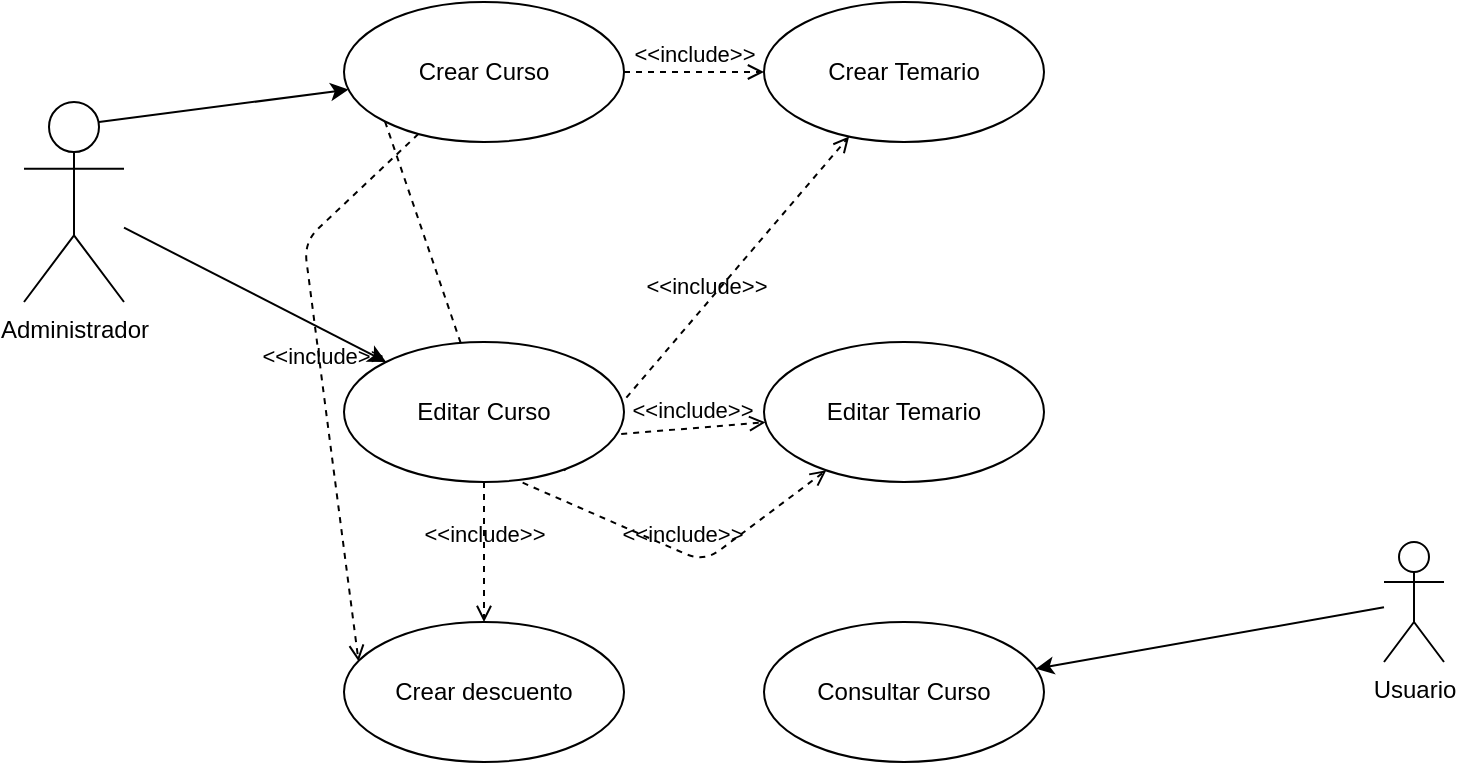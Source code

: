 <mxfile version="15.0.2" type="github" pages="5">
  <diagram id="3-jc2KOT96rvmajafxHe" name="Casos de Uso">
    <mxGraphModel dx="728" dy="468" grid="1" gridSize="10" guides="1" tooltips="1" connect="1" arrows="1" fold="1" page="1" pageScale="1" pageWidth="827" pageHeight="1169" math="0" shadow="0">
      <root>
        <mxCell id="0" />
        <mxCell id="1" parent="0" />
        <mxCell id="Dc3FUhngtaHyiwa6JVs5-4" style="rounded=0;orthogonalLoop=1;jettySize=auto;html=1;exitX=0.75;exitY=0.1;exitDx=0;exitDy=0;exitPerimeter=0;" parent="1" source="Dc3FUhngtaHyiwa6JVs5-1" target="Dc3FUhngtaHyiwa6JVs5-2" edge="1">
          <mxGeometry relative="1" as="geometry">
            <mxPoint x="110" y="140" as="sourcePoint" />
          </mxGeometry>
        </mxCell>
        <mxCell id="Dc3FUhngtaHyiwa6JVs5-9" style="rounded=0;orthogonalLoop=1;jettySize=auto;html=1;" parent="1" source="Dc3FUhngtaHyiwa6JVs5-1" target="Dc3FUhngtaHyiwa6JVs5-6" edge="1">
          <mxGeometry relative="1" as="geometry" />
        </mxCell>
        <mxCell id="Dc3FUhngtaHyiwa6JVs5-1" value="Administrador" style="shape=umlActor;verticalLabelPosition=bottom;verticalAlign=top;html=1;outlineConnect=0;" parent="1" vertex="1">
          <mxGeometry x="70" y="140" width="50" height="100" as="geometry" />
        </mxCell>
        <mxCell id="Dc3FUhngtaHyiwa6JVs5-2" value="Crear Curso" style="ellipse;whiteSpace=wrap;html=1;" parent="1" vertex="1">
          <mxGeometry x="230" y="90" width="140" height="70" as="geometry" />
        </mxCell>
        <mxCell id="Dc3FUhngtaHyiwa6JVs5-3" value="Crear Temario" style="ellipse;whiteSpace=wrap;html=1;" parent="1" vertex="1">
          <mxGeometry x="440" y="90" width="140" height="70" as="geometry" />
        </mxCell>
        <mxCell id="Dc3FUhngtaHyiwa6JVs5-7" value="Editar Temario" style="ellipse;whiteSpace=wrap;html=1;" parent="1" vertex="1">
          <mxGeometry x="440" y="260" width="140" height="70" as="geometry" />
        </mxCell>
        <mxCell id="Dc3FUhngtaHyiwa6JVs5-12" style="rounded=0;orthogonalLoop=1;jettySize=auto;html=1;" parent="1" source="Dc3FUhngtaHyiwa6JVs5-10" target="Dc3FUhngtaHyiwa6JVs5-11" edge="1">
          <mxGeometry relative="1" as="geometry" />
        </mxCell>
        <mxCell id="Dc3FUhngtaHyiwa6JVs5-10" value="Usuario" style="shape=umlActor;html=1;verticalLabelPosition=bottom;verticalAlign=top;align=center;" parent="1" vertex="1">
          <mxGeometry x="750" y="360" width="30" height="60" as="geometry" />
        </mxCell>
        <mxCell id="Dc3FUhngtaHyiwa6JVs5-11" value="Consultar Curso" style="ellipse;whiteSpace=wrap;html=1;" parent="1" vertex="1">
          <mxGeometry x="440" y="400" width="140" height="70" as="geometry" />
        </mxCell>
        <mxCell id="Dc3FUhngtaHyiwa6JVs5-13" value="Crear descuento" style="ellipse;whiteSpace=wrap;html=1;" parent="1" vertex="1">
          <mxGeometry x="230" y="400" width="140" height="70" as="geometry" />
        </mxCell>
        <mxCell id="Dc3FUhngtaHyiwa6JVs5-15" value="&amp;lt;&amp;lt;include&amp;gt;&amp;gt;" style="edgeStyle=none;html=1;endArrow=open;verticalAlign=bottom;dashed=1;labelBackgroundColor=none;entryX=0.052;entryY=0.281;entryDx=0;entryDy=0;entryPerimeter=0;" parent="1" source="Dc3FUhngtaHyiwa6JVs5-2" target="Dc3FUhngtaHyiwa6JVs5-13" edge="1">
          <mxGeometry width="160" relative="1" as="geometry">
            <mxPoint x="400" y="104.5" as="sourcePoint" />
            <mxPoint x="470" y="120" as="targetPoint" />
            <Array as="points">
              <mxPoint x="210" y="210" />
            </Array>
          </mxGeometry>
        </mxCell>
        <mxCell id="Dc3FUhngtaHyiwa6JVs5-16" value="&amp;lt;&amp;lt;include&amp;gt;&amp;gt;" style="edgeStyle=none;html=1;endArrow=open;verticalAlign=bottom;dashed=1;labelBackgroundColor=none;" parent="1" source="Dc3FUhngtaHyiwa6JVs5-6" target="Dc3FUhngtaHyiwa6JVs5-13" edge="1">
          <mxGeometry width="160" relative="1" as="geometry">
            <mxPoint x="370" y="260" as="sourcePoint" />
            <mxPoint x="530" y="260" as="targetPoint" />
          </mxGeometry>
        </mxCell>
        <mxCell id="Dc3FUhngtaHyiwa6JVs5-18" value="&amp;lt;&amp;lt;include&amp;gt;&amp;gt;" style="edgeStyle=none;html=1;endArrow=open;verticalAlign=bottom;dashed=1;labelBackgroundColor=none;exitX=0.786;exitY=0.919;exitDx=0;exitDy=0;exitPerimeter=0;" parent="1" source="Dc3FUhngtaHyiwa6JVs5-6" target="Dc3FUhngtaHyiwa6JVs5-3" edge="1">
          <mxGeometry width="160" relative="1" as="geometry">
            <mxPoint x="370" y="260" as="sourcePoint" />
            <mxPoint x="530" y="260" as="targetPoint" />
          </mxGeometry>
        </mxCell>
        <mxCell id="Dc3FUhngtaHyiwa6JVs5-19" value="&amp;lt;&amp;lt;include&amp;gt;&amp;gt;" style="edgeStyle=none;html=1;endArrow=open;verticalAlign=bottom;dashed=1;labelBackgroundColor=none;" parent="1" source="Dc3FUhngtaHyiwa6JVs5-2" target="Dc3FUhngtaHyiwa6JVs5-3" edge="1">
          <mxGeometry width="160" relative="1" as="geometry">
            <mxPoint x="370" y="260" as="sourcePoint" />
            <mxPoint x="530" y="260" as="targetPoint" />
          </mxGeometry>
        </mxCell>
        <mxCell id="Dc3FUhngtaHyiwa6JVs5-20" value="&amp;lt;&amp;lt;include&amp;gt;&amp;gt;" style="edgeStyle=none;html=1;endArrow=open;verticalAlign=bottom;dashed=1;labelBackgroundColor=none;exitX=0.99;exitY=0.657;exitDx=0;exitDy=0;startArrow=none;exitPerimeter=0;" parent="1" source="Dc3FUhngtaHyiwa6JVs5-6" target="Dc3FUhngtaHyiwa6JVs5-7" edge="1">
          <mxGeometry width="160" relative="1" as="geometry">
            <mxPoint x="370" y="260" as="sourcePoint" />
            <mxPoint x="530" y="260" as="targetPoint" />
          </mxGeometry>
        </mxCell>
        <mxCell id="Dc3FUhngtaHyiwa6JVs5-21" value="&amp;lt;&amp;lt;include&amp;gt;&amp;gt;" style="edgeStyle=none;html=1;endArrow=open;verticalAlign=bottom;dashed=1;labelBackgroundColor=none;exitX=0.638;exitY=1.005;exitDx=0;exitDy=0;exitPerimeter=0;" parent="1" source="Dc3FUhngtaHyiwa6JVs5-6" target="Dc3FUhngtaHyiwa6JVs5-7" edge="1">
          <mxGeometry width="160" relative="1" as="geometry">
            <mxPoint x="370" y="260" as="sourcePoint" />
            <mxPoint x="530" y="260" as="targetPoint" />
            <Array as="points">
              <mxPoint x="410" y="370" />
            </Array>
          </mxGeometry>
        </mxCell>
        <mxCell id="Dc3FUhngtaHyiwa6JVs5-6" value="Editar Curso" style="ellipse;whiteSpace=wrap;html=1;" parent="1" vertex="1">
          <mxGeometry x="230" y="260" width="140" height="70" as="geometry" />
        </mxCell>
        <mxCell id="Dc3FUhngtaHyiwa6JVs5-22" value="" style="edgeStyle=none;html=1;endArrow=none;verticalAlign=bottom;dashed=1;labelBackgroundColor=none;exitX=0;exitY=1;exitDx=0;exitDy=0;" parent="1" source="Dc3FUhngtaHyiwa6JVs5-2" target="Dc3FUhngtaHyiwa6JVs5-6" edge="1">
          <mxGeometry width="160" relative="1" as="geometry">
            <mxPoint x="250.503" y="149.749" as="sourcePoint" />
            <mxPoint x="361.472" y="351.248" as="targetPoint" />
          </mxGeometry>
        </mxCell>
      </root>
    </mxGraphModel>
  </diagram>
  <diagram id="3jOHpTGLvnr4IspVN57_" name="Clases">
    <mxGraphModel dx="782" dy="468" grid="1" gridSize="10" guides="1" tooltips="1" connect="1" arrows="1" fold="1" page="1" pageScale="1" pageWidth="827" pageHeight="1169" math="0" shadow="0">
      <root>
        <mxCell id="h4LPeawRPh2lPYGtJkT0-0" />
        <mxCell id="h4LPeawRPh2lPYGtJkT0-1" parent="h4LPeawRPh2lPYGtJkT0-0" />
        <mxCell id="h4LPeawRPh2lPYGtJkT0-2" value="Curso" style="swimlane;fontStyle=1;align=center;verticalAlign=top;childLayout=stackLayout;horizontal=1;startSize=26;horizontalStack=0;resizeParent=1;resizeParentMax=0;resizeLast=0;collapsible=1;marginBottom=0;" vertex="1" parent="h4LPeawRPh2lPYGtJkT0-1">
          <mxGeometry x="130" y="30" width="160" height="168" as="geometry" />
        </mxCell>
        <mxCell id="h4LPeawRPh2lPYGtJkT0-3" value="- nombre: String&#xa;- costo: BigDecimal&#xa;- descripcion: String&#xa;- horas: Integer&#xa;- dirigidoA: String&#xa;- modalidad: Modalidad" style="text;strokeColor=none;fillColor=none;align=left;verticalAlign=top;spacingLeft=4;spacingRight=4;overflow=hidden;rotatable=0;points=[[0,0.5],[1,0.5]];portConstraint=eastwest;" vertex="1" parent="h4LPeawRPh2lPYGtJkT0-2">
          <mxGeometry y="26" width="160" height="134" as="geometry" />
        </mxCell>
        <mxCell id="h4LPeawRPh2lPYGtJkT0-4" value="" style="line;strokeWidth=1;fillColor=none;align=left;verticalAlign=middle;spacingTop=-1;spacingLeft=3;spacingRight=3;rotatable=0;labelPosition=right;points=[];portConstraint=eastwest;" vertex="1" parent="h4LPeawRPh2lPYGtJkT0-2">
          <mxGeometry y="160" width="160" height="8" as="geometry" />
        </mxCell>
        <mxCell id="h4LPeawRPh2lPYGtJkT0-11" value="Modalidad" style="swimlane;fontStyle=1;align=center;verticalAlign=top;childLayout=stackLayout;horizontal=1;startSize=26;horizontalStack=0;resizeParent=1;resizeParentMax=0;resizeLast=0;collapsible=1;marginBottom=0;" vertex="1" parent="h4LPeawRPh2lPYGtJkT0-1">
          <mxGeometry x="390" y="60" width="160" height="88" as="geometry" />
        </mxCell>
        <mxCell id="h4LPeawRPh2lPYGtJkT0-12" value="- nombre: String&#xa;- descripcion: String" style="text;strokeColor=none;fillColor=none;align=left;verticalAlign=top;spacingLeft=4;spacingRight=4;overflow=hidden;rotatable=0;points=[[0,0.5],[1,0.5]];portConstraint=eastwest;" vertex="1" parent="h4LPeawRPh2lPYGtJkT0-11">
          <mxGeometry y="26" width="160" height="54" as="geometry" />
        </mxCell>
        <mxCell id="h4LPeawRPh2lPYGtJkT0-13" value="" style="line;strokeWidth=1;fillColor=none;align=left;verticalAlign=middle;spacingTop=-1;spacingLeft=3;spacingRight=3;rotatable=0;labelPosition=right;points=[];portConstraint=eastwest;" vertex="1" parent="h4LPeawRPh2lPYGtJkT0-11">
          <mxGeometry y="80" width="160" height="8" as="geometry" />
        </mxCell>
        <mxCell id="h4LPeawRPh2lPYGtJkT0-15" style="edgeStyle=orthogonalEdgeStyle;rounded=0;orthogonalLoop=1;jettySize=auto;html=1;" edge="1" parent="h4LPeawRPh2lPYGtJkT0-1" source="h4LPeawRPh2lPYGtJkT0-3" target="h4LPeawRPh2lPYGtJkT0-12">
          <mxGeometry relative="1" as="geometry" />
        </mxCell>
        <mxCell id="h4LPeawRPh2lPYGtJkT0-20" style="edgeStyle=orthogonalEdgeStyle;rounded=0;orthogonalLoop=1;jettySize=auto;html=1;entryX=0.5;entryY=1;entryDx=0;entryDy=0;" edge="1" parent="h4LPeawRPh2lPYGtJkT0-1" source="h4LPeawRPh2lPYGtJkT0-16" target="h4LPeawRPh2lPYGtJkT0-2">
          <mxGeometry relative="1" as="geometry" />
        </mxCell>
        <mxCell id="h4LPeawRPh2lPYGtJkT0-21" style="edgeStyle=orthogonalEdgeStyle;rounded=0;orthogonalLoop=1;jettySize=auto;html=1;entryX=0.5;entryY=1;entryDx=0;entryDy=0;" edge="1" parent="h4LPeawRPh2lPYGtJkT0-1" source="h4LPeawRPh2lPYGtJkT0-16" target="h4LPeawRPh2lPYGtJkT0-11">
          <mxGeometry relative="1" as="geometry" />
        </mxCell>
        <mxCell id="h4LPeawRPh2lPYGtJkT0-16" value="Descuento" style="swimlane;fontStyle=1;align=center;verticalAlign=top;childLayout=stackLayout;horizontal=1;startSize=26;horizontalStack=0;resizeParent=1;resizeParentMax=0;resizeLast=0;collapsible=1;marginBottom=0;" vertex="1" parent="h4LPeawRPh2lPYGtJkT0-1">
          <mxGeometry x="130" y="280" width="160" height="154" as="geometry" />
        </mxCell>
        <mxCell id="h4LPeawRPh2lPYGtJkT0-17" value="- nombre: String&#xa;- modalidad: Modalidad&#xa;- pais: String&#xa;- descuento: Integer&#xa;- curso: Curso&#xa;- fechaFinal : Date" style="text;strokeColor=none;fillColor=none;align=left;verticalAlign=top;spacingLeft=4;spacingRight=4;overflow=hidden;rotatable=0;points=[[0,0.5],[1,0.5]];portConstraint=eastwest;" vertex="1" parent="h4LPeawRPh2lPYGtJkT0-16">
          <mxGeometry y="26" width="160" height="94" as="geometry" />
        </mxCell>
        <mxCell id="h4LPeawRPh2lPYGtJkT0-18" value="" style="line;strokeWidth=1;fillColor=none;align=left;verticalAlign=middle;spacingTop=-1;spacingLeft=3;spacingRight=3;rotatable=0;labelPosition=right;points=[];portConstraint=eastwest;" vertex="1" parent="h4LPeawRPh2lPYGtJkT0-16">
          <mxGeometry y="120" width="160" height="8" as="geometry" />
        </mxCell>
        <mxCell id="h4LPeawRPh2lPYGtJkT0-19" value="+ method(type): type" style="text;strokeColor=none;fillColor=none;align=left;verticalAlign=top;spacingLeft=4;spacingRight=4;overflow=hidden;rotatable=0;points=[[0,0.5],[1,0.5]];portConstraint=eastwest;" vertex="1" parent="h4LPeawRPh2lPYGtJkT0-16">
          <mxGeometry y="128" width="160" height="26" as="geometry" />
        </mxCell>
      </root>
    </mxGraphModel>
  </diagram>
  <diagram id="BSneIa-HgzFEnQ4EExSV" name="Secuencia">
    <mxGraphModel dx="728" dy="468" grid="1" gridSize="10" guides="1" tooltips="1" connect="1" arrows="1" fold="1" page="1" pageScale="1" pageWidth="827" pageHeight="1169" math="0" shadow="0">
      <root>
        <mxCell id="GPRwDwAC4LAFP4Bqahqy-0" />
        <mxCell id="GPRwDwAC4LAFP4Bqahqy-1" parent="GPRwDwAC4LAFP4Bqahqy-0" />
        <mxCell id="LC-XNduJCxu8wO83jDUi-1" value="" style="html=1;points=[];perimeter=orthogonalPerimeter;" vertex="1" parent="GPRwDwAC4LAFP4Bqahqy-1">
          <mxGeometry x="200" y="100" width="20" height="260" as="geometry" />
        </mxCell>
        <mxCell id="LC-XNduJCxu8wO83jDUi-2" value="crearCurso()&lt;br&gt;" style="html=1;verticalAlign=bottom;endArrow=block;entryX=0;entryY=0;" edge="1" parent="GPRwDwAC4LAFP4Bqahqy-1">
          <mxGeometry relative="1" as="geometry">
            <mxPoint x="70" y="110" as="sourcePoint" />
            <mxPoint x="200" y="110" as="targetPoint" />
            <Array as="points">
              <mxPoint x="120" y="110" />
            </Array>
          </mxGeometry>
        </mxCell>
        <mxCell id="LC-XNduJCxu8wO83jDUi-3" value="return" style="html=1;verticalAlign=bottom;endArrow=open;dashed=1;endSize=8;exitX=0;exitY=0.95;" edge="1" source="LC-XNduJCxu8wO83jDUi-1" parent="GPRwDwAC4LAFP4Bqahqy-1" target="nEwmDOgocevNhw1RjTu2-0">
          <mxGeometry relative="1" as="geometry">
            <mxPoint x="80" y="260" as="targetPoint" />
          </mxGeometry>
        </mxCell>
        <mxCell id="LC-XNduJCxu8wO83jDUi-9" value="" style="html=1;points=[];perimeter=orthogonalPerimeter;" vertex="1" parent="GPRwDwAC4LAFP4Bqahqy-1">
          <mxGeometry x="435" y="200" width="10" height="80" as="geometry" />
        </mxCell>
        <mxCell id="LC-XNduJCxu8wO83jDUi-10" value="guardarCurso(Curso)" style="html=1;verticalAlign=bottom;endArrow=block;" edge="1" parent="GPRwDwAC4LAFP4Bqahqy-1">
          <mxGeometry relative="1" as="geometry">
            <mxPoint x="220" y="225" as="sourcePoint" />
            <mxPoint x="435" y="225" as="targetPoint" />
            <Array as="points">
              <mxPoint x="290" y="225" />
              <mxPoint x="400" y="225" />
            </Array>
          </mxGeometry>
        </mxCell>
        <mxCell id="LC-XNduJCxu8wO83jDUi-11" value="return" style="html=1;verticalAlign=bottom;endArrow=open;dashed=1;endSize=8;exitX=0;exitY=0.95;" edge="1" source="LC-XNduJCxu8wO83jDUi-9" parent="GPRwDwAC4LAFP4Bqahqy-1">
          <mxGeometry relative="1" as="geometry">
            <mxPoint x="220" y="276" as="targetPoint" />
            <Array as="points">
              <mxPoint x="390" y="276" />
            </Array>
          </mxGeometry>
        </mxCell>
        <object label="" id="LC-XNduJCxu8wO83jDUi-12">
          <mxCell style="edgeStyle=orthogonalEdgeStyle;rounded=0;orthogonalLoop=1;jettySize=auto;html=1;" edge="1" parent="GPRwDwAC4LAFP4Bqahqy-1" source="LC-XNduJCxu8wO83jDUi-1">
            <mxGeometry relative="1" as="geometry">
              <mxPoint x="220" y="190" as="targetPoint" />
              <Array as="points">
                <mxPoint x="270" y="160" />
                <mxPoint x="270" y="190" />
                <mxPoint x="220" y="190" />
              </Array>
            </mxGeometry>
          </mxCell>
        </object>
        <mxCell id="LC-XNduJCxu8wO83jDUi-13" value="validarDatos()" style="edgeLabel;html=1;align=center;verticalAlign=middle;resizable=0;points=[];" vertex="1" connectable="0" parent="LC-XNduJCxu8wO83jDUi-12">
          <mxGeometry x="-0.405" y="2" relative="1" as="geometry">
            <mxPoint y="12" as="offset" />
          </mxGeometry>
        </mxCell>
        <mxCell id="LC-XNduJCxu8wO83jDUi-15" value=":CursoService" style="shape=umlLifeline;perimeter=lifelinePerimeter;whiteSpace=wrap;html=1;container=1;collapsible=0;recursiveResize=0;outlineConnect=0;" vertex="1" parent="GPRwDwAC4LAFP4Bqahqy-1">
          <mxGeometry x="390" y="20" width="100" height="350" as="geometry" />
        </mxCell>
        <mxCell id="LC-XNduJCxu8wO83jDUi-16" value="CursosController" style="shape=umlLifeline;participant=umlControl;perimeter=lifelinePerimeter;whiteSpace=wrap;html=1;container=1;collapsible=0;recursiveResize=0;verticalAlign=top;spacingTop=36;outlineConnect=0;" vertex="1" parent="GPRwDwAC4LAFP4Bqahqy-1">
          <mxGeometry x="190" width="40" height="430" as="geometry" />
        </mxCell>
        <mxCell id="LC-XNduJCxu8wO83jDUi-17" value=":CursoServiceDao" style="shape=umlLifeline;perimeter=lifelinePerimeter;whiteSpace=wrap;html=1;container=1;collapsible=0;recursiveResize=0;outlineConnect=0;" vertex="1" parent="GPRwDwAC4LAFP4Bqahqy-1">
          <mxGeometry x="570" y="20" width="100" height="300" as="geometry" />
        </mxCell>
        <mxCell id="nEwmDOgocevNhw1RjTu2-6" style="edgeStyle=orthogonalEdgeStyle;rounded=0;orthogonalLoop=1;jettySize=auto;html=1;entryX=1.033;entryY=0.775;entryDx=0;entryDy=0;entryPerimeter=0;" edge="1" parent="GPRwDwAC4LAFP4Bqahqy-1" source="LC-XNduJCxu8wO83jDUi-19" target="LC-XNduJCxu8wO83jDUi-9">
          <mxGeometry relative="1" as="geometry">
            <Array as="points">
              <mxPoint x="560" y="262" />
              <mxPoint x="560" y="262" />
            </Array>
          </mxGeometry>
        </mxCell>
        <mxCell id="nEwmDOgocevNhw1RjTu2-7" value="return" style="edgeLabel;html=1;align=center;verticalAlign=middle;resizable=0;points=[];" vertex="1" connectable="0" parent="nEwmDOgocevNhw1RjTu2-6">
          <mxGeometry x="-0.218" y="1" relative="1" as="geometry">
            <mxPoint as="offset" />
          </mxGeometry>
        </mxCell>
        <mxCell id="LC-XNduJCxu8wO83jDUi-19" value="" style="html=1;points=[];perimeter=orthogonalPerimeter;" vertex="1" parent="GPRwDwAC4LAFP4Bqahqy-1">
          <mxGeometry x="610" y="200" width="20" height="80" as="geometry" />
        </mxCell>
        <mxCell id="LC-XNduJCxu8wO83jDUi-20" value="guardarCurso(Curso)" style="html=1;verticalAlign=bottom;startArrow=oval;endArrow=block;startSize=8;" edge="1" target="LC-XNduJCxu8wO83jDUi-19" parent="GPRwDwAC4LAFP4Bqahqy-1">
          <mxGeometry relative="1" as="geometry">
            <mxPoint x="439.5" y="225" as="sourcePoint" />
          </mxGeometry>
        </mxCell>
        <mxCell id="nEwmDOgocevNhw1RjTu2-9" style="edgeStyle=orthogonalEdgeStyle;rounded=0;orthogonalLoop=1;jettySize=auto;html=1;exitX=0.967;exitY=0.102;exitDx=0;exitDy=0;exitPerimeter=0;" edge="1" parent="GPRwDwAC4LAFP4Bqahqy-1" source="LC-XNduJCxu8wO83jDUi-1">
          <mxGeometry relative="1" as="geometry">
            <mxPoint x="68.5" y="125" as="sourcePoint" />
            <mxPoint x="219" y="130" as="targetPoint" />
            <Array as="points">
              <mxPoint x="219" y="110" />
              <mxPoint x="270" y="110" />
              <mxPoint x="270" y="130" />
            </Array>
          </mxGeometry>
        </mxCell>
        <mxCell id="nEwmDOgocevNhw1RjTu2-10" value="insertarDescuento()" style="edgeLabel;html=1;align=center;verticalAlign=middle;resizable=0;points=[];" vertex="1" connectable="0" parent="nEwmDOgocevNhw1RjTu2-9">
          <mxGeometry x="0.182" y="-2" relative="1" as="geometry">
            <mxPoint x="12" y="-15" as="offset" />
          </mxGeometry>
        </mxCell>
        <mxCell id="nEwmDOgocevNhw1RjTu2-0" value="Administrador" style="shape=umlLifeline;participant=umlActor;perimeter=lifelinePerimeter;whiteSpace=wrap;html=1;container=1;collapsible=0;recursiveResize=0;verticalAlign=top;spacingTop=36;outlineConnect=0;" vertex="1" parent="GPRwDwAC4LAFP4Bqahqy-1">
          <mxGeometry x="60" y="30" width="20" height="350" as="geometry" />
        </mxCell>
        <mxCell id="nEwmDOgocevNhw1RjTu2-2" value="Curso" style="shape=umlLifeline;participant=umlEntity;perimeter=lifelinePerimeter;whiteSpace=wrap;html=1;container=1;collapsible=0;recursiveResize=0;verticalAlign=top;spacingTop=36;outlineConnect=0;" vertex="1" parent="GPRwDwAC4LAFP4Bqahqy-1">
          <mxGeometry x="740" y="20" width="40" height="300" as="geometry" />
        </mxCell>
        <mxCell id="nEwmDOgocevNhw1RjTu2-4" value="" style="html=1;points=[];perimeter=orthogonalPerimeter;" vertex="1" parent="GPRwDwAC4LAFP4Bqahqy-1">
          <mxGeometry x="750" y="210" width="20" height="80" as="geometry" />
        </mxCell>
        <mxCell id="nEwmDOgocevNhw1RjTu2-5" value="dispatch" style="html=1;verticalAlign=bottom;startArrow=oval;endArrow=block;startSize=8;" edge="1" parent="GPRwDwAC4LAFP4Bqahqy-1">
          <mxGeometry relative="1" as="geometry">
            <mxPoint x="630" y="240" as="sourcePoint" />
            <mxPoint x="750" y="240" as="targetPoint" />
          </mxGeometry>
        </mxCell>
      </root>
    </mxGraphModel>
  </diagram>
  <diagram id="zIn-sqqzP4qhQC8yOCPw" name="Actividad">
    <mxGraphModel dx="728" dy="468" grid="1" gridSize="10" guides="1" tooltips="1" connect="1" arrows="1" fold="1" page="1" pageScale="1" pageWidth="827" pageHeight="1169" math="0" shadow="0">
      <root>
        <mxCell id="TeB9Y_pQrQr1MYcJ8kXz-0" />
        <mxCell id="TeB9Y_pQrQr1MYcJ8kXz-1" parent="TeB9Y_pQrQr1MYcJ8kXz-0" />
        <mxCell id="TeB9Y_pQrQr1MYcJ8kXz-2" value="Mostrar Formulario&amp;nbsp; Cursos" style="rounded=1;whiteSpace=wrap;html=1;arcSize=40;fontColor=#000000;fillColor=#ffffc0;strokeColor=#ff0000;" vertex="1" parent="TeB9Y_pQrQr1MYcJ8kXz-1">
          <mxGeometry x="255" y="250" width="120" height="40" as="geometry" />
        </mxCell>
        <mxCell id="TeB9Y_pQrQr1MYcJ8kXz-3" value="" style="edgeStyle=orthogonalEdgeStyle;html=1;verticalAlign=bottom;endArrow=open;endSize=8;strokeColor=#ff0000;entryX=0;entryY=0.5;entryDx=0;entryDy=0;" edge="1" source="TeB9Y_pQrQr1MYcJ8kXz-2" parent="TeB9Y_pQrQr1MYcJ8kXz-1" target="wDfvPLdH_36bXsooYy4B-14">
          <mxGeometry relative="1" as="geometry">
            <mxPoint x="400" y="350" as="targetPoint" />
            <Array as="points">
              <mxPoint x="315" y="350" />
            </Array>
          </mxGeometry>
        </mxCell>
        <mxCell id="TeB9Y_pQrQr1MYcJ8kXz-4" value="" style="ellipse;html=1;shape=startState;fillColor=#000000;strokeColor=#ff0000;" vertex="1" parent="TeB9Y_pQrQr1MYcJ8kXz-1">
          <mxGeometry x="120" y="115" width="30" height="30" as="geometry" />
        </mxCell>
        <mxCell id="TeB9Y_pQrQr1MYcJ8kXz-5" value="" style="edgeStyle=orthogonalEdgeStyle;html=1;verticalAlign=bottom;endArrow=open;endSize=8;strokeColor=#ff0000;entryX=0;entryY=0.5;entryDx=0;entryDy=0;" edge="1" source="TeB9Y_pQrQr1MYcJ8kXz-4" parent="TeB9Y_pQrQr1MYcJ8kXz-1" target="wDfvPLdH_36bXsooYy4B-5">
          <mxGeometry relative="1" as="geometry">
            <mxPoint x="315" y="90" as="targetPoint" />
          </mxGeometry>
        </mxCell>
        <mxCell id="wDfvPLdH_36bXsooYy4B-3" value="Comprobar selección de curso" style="rounded=1;whiteSpace=wrap;html=1;arcSize=40;fontColor=#000000;fillColor=#ffffc0;strokeColor=#ff0000;" vertex="1" parent="TeB9Y_pQrQr1MYcJ8kXz-1">
          <mxGeometry x="510" y="110" width="120" height="40" as="geometry" />
        </mxCell>
        <mxCell id="wDfvPLdH_36bXsooYy4B-4" value="" style="edgeStyle=orthogonalEdgeStyle;html=1;verticalAlign=bottom;endArrow=open;endSize=8;strokeColor=#ff0000;entryX=0.5;entryY=0;entryDx=0;entryDy=0;" edge="1" source="wDfvPLdH_36bXsooYy4B-3" parent="TeB9Y_pQrQr1MYcJ8kXz-1" target="wDfvPLdH_36bXsooYy4B-8">
          <mxGeometry relative="1" as="geometry">
            <mxPoint x="520" y="210" as="targetPoint" />
          </mxGeometry>
        </mxCell>
        <mxCell id="wDfvPLdH_36bXsooYy4B-5" value="Crear Curso" style="rhombus;whiteSpace=wrap;html=1;fillColor=#ffffc0;strokeColor=#ff0000;" vertex="1" parent="TeB9Y_pQrQr1MYcJ8kXz-1">
          <mxGeometry x="275" y="110" width="80" height="40" as="geometry" />
        </mxCell>
        <mxCell id="wDfvPLdH_36bXsooYy4B-6" value="no" style="edgeStyle=orthogonalEdgeStyle;html=1;align=left;verticalAlign=bottom;endArrow=open;endSize=8;strokeColor=#ff0000;entryX=0;entryY=0.5;entryDx=0;entryDy=0;" edge="1" source="wDfvPLdH_36bXsooYy4B-5" parent="TeB9Y_pQrQr1MYcJ8kXz-1" target="wDfvPLdH_36bXsooYy4B-3">
          <mxGeometry x="-1" relative="1" as="geometry">
            <mxPoint x="270" y="130" as="targetPoint" />
          </mxGeometry>
        </mxCell>
        <mxCell id="wDfvPLdH_36bXsooYy4B-7" value="yes" style="edgeStyle=orthogonalEdgeStyle;html=1;align=left;verticalAlign=top;endArrow=open;endSize=8;strokeColor=#ff0000;" edge="1" source="wDfvPLdH_36bXsooYy4B-5" parent="TeB9Y_pQrQr1MYcJ8kXz-1" target="TeB9Y_pQrQr1MYcJ8kXz-2">
          <mxGeometry x="-1" relative="1" as="geometry">
            <mxPoint x="130" y="210" as="targetPoint" />
            <Array as="points" />
          </mxGeometry>
        </mxCell>
        <mxCell id="wDfvPLdH_36bXsooYy4B-8" value="Condition" style="rhombus;whiteSpace=wrap;html=1;fillColor=#ffffc0;strokeColor=#ff0000;" vertex="1" parent="TeB9Y_pQrQr1MYcJ8kXz-1">
          <mxGeometry x="480" y="190" width="80" height="40" as="geometry" />
        </mxCell>
        <mxCell id="wDfvPLdH_36bXsooYy4B-9" value="no" style="edgeStyle=orthogonalEdgeStyle;html=1;align=left;verticalAlign=bottom;endArrow=open;endSize=8;strokeColor=#ff0000;" edge="1" source="wDfvPLdH_36bXsooYy4B-8" parent="TeB9Y_pQrQr1MYcJ8kXz-1">
          <mxGeometry x="-1" relative="1" as="geometry">
            <mxPoint x="660" y="240" as="targetPoint" />
          </mxGeometry>
        </mxCell>
        <mxCell id="wDfvPLdH_36bXsooYy4B-10" value="yes" style="edgeStyle=orthogonalEdgeStyle;html=1;align=left;verticalAlign=top;endArrow=open;endSize=8;strokeColor=#ff0000;entryX=1;entryY=0.25;entryDx=0;entryDy=0;" edge="1" source="wDfvPLdH_36bXsooYy4B-8" parent="TeB9Y_pQrQr1MYcJ8kXz-1" target="TeB9Y_pQrQr1MYcJ8kXz-2">
          <mxGeometry x="-1" relative="1" as="geometry">
            <mxPoint x="520" y="320" as="targetPoint" />
          </mxGeometry>
        </mxCell>
        <mxCell id="wDfvPLdH_36bXsooYy4B-12" value="Mostrar mensaje de error" style="rounded=1;whiteSpace=wrap;html=1;arcSize=40;fontColor=#000000;fillColor=#ffffc0;strokeColor=#ff0000;" vertex="1" parent="TeB9Y_pQrQr1MYcJ8kXz-1">
          <mxGeometry x="600" y="240" width="120" height="40" as="geometry" />
        </mxCell>
        <mxCell id="wDfvPLdH_36bXsooYy4B-13" value="" style="edgeStyle=orthogonalEdgeStyle;html=1;verticalAlign=bottom;endArrow=open;endSize=8;strokeColor=#ff0000;" edge="1" source="wDfvPLdH_36bXsooYy4B-12" parent="TeB9Y_pQrQr1MYcJ8kXz-1" target="wDfvPLdH_36bXsooYy4B-5">
          <mxGeometry relative="1" as="geometry">
            <mxPoint x="360" y="80" as="targetPoint" />
            <Array as="points">
              <mxPoint x="740" y="260" />
              <mxPoint x="740" y="80" />
              <mxPoint x="315" y="80" />
            </Array>
          </mxGeometry>
        </mxCell>
        <mxCell id="wDfvPLdH_36bXsooYy4B-14" value="Guardar" style="rhombus;whiteSpace=wrap;html=1;fillColor=#ffffc0;strokeColor=#ff0000;" vertex="1" parent="TeB9Y_pQrQr1MYcJ8kXz-1">
          <mxGeometry x="400" y="330" width="80" height="40" as="geometry" />
        </mxCell>
        <mxCell id="wDfvPLdH_36bXsooYy4B-15" value="no" style="edgeStyle=orthogonalEdgeStyle;html=1;align=left;verticalAlign=bottom;endArrow=open;endSize=8;strokeColor=#ff0000;entryX=1;entryY=0.5;entryDx=0;entryDy=0;" edge="1" source="wDfvPLdH_36bXsooYy4B-14" parent="TeB9Y_pQrQr1MYcJ8kXz-1" target="wDfvPLdH_36bXsooYy4B-19">
          <mxGeometry x="-1" relative="1" as="geometry">
            <mxPoint x="580" y="350" as="targetPoint" />
            <Array as="points">
              <mxPoint x="610" y="350" />
              <mxPoint x="610" y="530" />
            </Array>
          </mxGeometry>
        </mxCell>
        <mxCell id="wDfvPLdH_36bXsooYy4B-16" value="yes" style="edgeStyle=orthogonalEdgeStyle;html=1;align=left;verticalAlign=top;endArrow=open;endSize=8;strokeColor=#ff0000;entryX=0.5;entryY=0;entryDx=0;entryDy=0;" edge="1" source="wDfvPLdH_36bXsooYy4B-14" parent="TeB9Y_pQrQr1MYcJ8kXz-1" target="wDfvPLdH_36bXsooYy4B-17">
          <mxGeometry x="-1" relative="1" as="geometry">
            <mxPoint x="440" y="430" as="targetPoint" />
          </mxGeometry>
        </mxCell>
        <mxCell id="wDfvPLdH_36bXsooYy4B-17" value="Guardar Curso en Base de datos" style="rounded=1;whiteSpace=wrap;html=1;arcSize=40;fontColor=#000000;fillColor=#ffffc0;strokeColor=#ff0000;" vertex="1" parent="TeB9Y_pQrQr1MYcJ8kXz-1">
          <mxGeometry x="380" y="430" width="120" height="40" as="geometry" />
        </mxCell>
        <mxCell id="wDfvPLdH_36bXsooYy4B-18" value="" style="edgeStyle=orthogonalEdgeStyle;html=1;verticalAlign=bottom;endArrow=open;endSize=8;strokeColor=#ff0000;entryX=0.5;entryY=0;entryDx=0;entryDy=0;" edge="1" source="wDfvPLdH_36bXsooYy4B-17" parent="TeB9Y_pQrQr1MYcJ8kXz-1" target="wDfvPLdH_36bXsooYy4B-19">
          <mxGeometry relative="1" as="geometry">
            <mxPoint x="440" y="530" as="targetPoint" />
          </mxGeometry>
        </mxCell>
        <mxCell id="wDfvPLdH_36bXsooYy4B-19" value="" style="ellipse;html=1;shape=endState;fillColor=#000000;strokeColor=#ff0000;" vertex="1" parent="TeB9Y_pQrQr1MYcJ8kXz-1">
          <mxGeometry x="425" y="515" width="30" height="30" as="geometry" />
        </mxCell>
      </root>
    </mxGraphModel>
  </diagram>
  <diagram id="J6TsGYkzpAbJKe3Pvp-V" name="Servicios">
    <mxGraphModel dx="728" dy="468" grid="1" gridSize="10" guides="1" tooltips="1" connect="1" arrows="1" fold="1" page="1" pageScale="1" pageWidth="827" pageHeight="1169" math="0" shadow="0">
      <root>
        <mxCell id="vPYiwOPbVT4KxOxhobG9-0" />
        <mxCell id="vPYiwOPbVT4KxOxhobG9-1" parent="vPYiwOPbVT4KxOxhobG9-0" />
        <mxCell id="vPYiwOPbVT4KxOxhobG9-10" style="edgeStyle=orthogonalEdgeStyle;rounded=0;orthogonalLoop=1;jettySize=auto;html=1;exitX=0.5;exitY=1;exitDx=0;exitDy=0;entryX=0.5;entryY=0;entryDx=0;entryDy=0;dashed=1;startArrow=blockThin;startFill=0;endArrow=none;endFill=0;" edge="1" parent="vPYiwOPbVT4KxOxhobG9-1" source="vPYiwOPbVT4KxOxhobG9-4" target="vPYiwOPbVT4KxOxhobG9-8">
          <mxGeometry relative="1" as="geometry" />
        </mxCell>
        <mxCell id="vPYiwOPbVT4KxOxhobG9-4" value="&lt;p style=&quot;margin: 0px ; margin-top: 4px ; text-align: center&quot;&gt;&lt;i&gt;&amp;lt;&amp;lt;Interface&amp;gt;&amp;gt;&lt;/i&gt;&lt;br&gt;&lt;b&gt;CursoService&lt;/b&gt;&lt;/p&gt;&lt;hr size=&quot;1&quot;&gt;&lt;p style=&quot;margin: 0px ; margin-left: 4px&quot;&gt;&lt;br&gt;&lt;/p&gt;&lt;hr size=&quot;1&quot;&gt;&lt;p style=&quot;margin: 0px ; margin-left: 4px&quot;&gt;+ crearCurso(Curso): void&lt;br&gt;+ consultarCurso(Modalidad): List&amp;lt;Curso&amp;gt;&lt;/p&gt;&lt;p style=&quot;margin: 0px ; margin-left: 4px&quot;&gt;+ editarCurso(Curso): void&lt;/p&gt;" style="verticalAlign=top;align=left;overflow=fill;fontSize=12;fontFamily=Helvetica;html=1;" vertex="1" parent="vPYiwOPbVT4KxOxhobG9-1">
          <mxGeometry x="70" y="80" width="250" height="140" as="geometry" />
        </mxCell>
        <mxCell id="vPYiwOPbVT4KxOxhobG9-7" style="edgeStyle=orthogonalEdgeStyle;rounded=0;orthogonalLoop=1;jettySize=auto;html=1;entryX=0.5;entryY=0;entryDx=0;entryDy=0;startArrow=blockThin;startFill=0;endArrow=none;endFill=0;dashed=1;" edge="1" parent="vPYiwOPbVT4KxOxhobG9-1" source="vPYiwOPbVT4KxOxhobG9-5" target="vPYiwOPbVT4KxOxhobG9-6">
          <mxGeometry relative="1" as="geometry" />
        </mxCell>
        <mxCell id="vPYiwOPbVT4KxOxhobG9-5" value="&lt;p style=&quot;margin: 0px ; margin-top: 4px ; text-align: center&quot;&gt;&lt;i&gt;&amp;lt;&amp;lt;Interface&amp;gt;&amp;gt;&lt;/i&gt;&lt;br&gt;&lt;b&gt;DescuentoService&lt;/b&gt;&lt;/p&gt;&lt;hr&gt;&lt;br&gt;&lt;hr size=&quot;1&quot;&gt;&lt;p style=&quot;margin: 0px ; margin-left: 4px&quot;&gt;+ crearDescuento(Curso, Modalidad): void&lt;br&gt;+ editarDescuento(Curso, Modalidad): void&lt;/p&gt;" style="verticalAlign=top;align=left;overflow=fill;fontSize=12;fontFamily=Helvetica;html=1;" vertex="1" parent="vPYiwOPbVT4KxOxhobG9-1">
          <mxGeometry x="414" y="80" width="246" height="140" as="geometry" />
        </mxCell>
        <mxCell id="vPYiwOPbVT4KxOxhobG9-6" value="&lt;p style=&quot;margin: 0px ; margin-top: 4px ; text-align: center&quot;&gt;&lt;b&gt;DescuentoServiceImpl&lt;/b&gt;&lt;/p&gt;&lt;hr size=&quot;1&quot;&gt;&lt;p style=&quot;margin: 0px ; margin-left: 4px&quot;&gt;+ field: Type&lt;/p&gt;&lt;hr size=&quot;1&quot;&gt;&lt;p style=&quot;margin: 0px ; margin-left: 4px&quot;&gt;+ crearDescuento(Curso, Modalidad): void&lt;br&gt;+ editarDescuento(Curso, Modalidad): void&lt;br&gt;&lt;/p&gt;" style="verticalAlign=top;align=left;overflow=fill;fontSize=12;fontFamily=Helvetica;html=1;" vertex="1" parent="vPYiwOPbVT4KxOxhobG9-1">
          <mxGeometry x="414" y="310" width="246" height="110" as="geometry" />
        </mxCell>
        <mxCell id="vPYiwOPbVT4KxOxhobG9-8" value="&lt;p style=&quot;margin: 0px ; margin-top: 4px ; text-align: center&quot;&gt;&lt;b&gt;CursoServiceImpl&lt;/b&gt;&lt;/p&gt;&lt;hr size=&quot;1&quot;&gt;&lt;p style=&quot;margin: 0px ; margin-left: 4px&quot;&gt;+ field: Type&lt;/p&gt;&lt;hr size=&quot;1&quot;&gt;&lt;p style=&quot;margin: 0px 0px 0px 4px&quot;&gt;+ crearCurso(Curso): void&lt;br&gt;+ consultarCurso(Modalidad): List&amp;lt;Curso&amp;gt;&lt;/p&gt;&lt;p style=&quot;margin: 0px 0px 0px 4px&quot;&gt;+ editarCurso(Curso): void&lt;/p&gt;" style="verticalAlign=top;align=left;overflow=fill;fontSize=12;fontFamily=Helvetica;html=1;" vertex="1" parent="vPYiwOPbVT4KxOxhobG9-1">
          <mxGeometry x="70" y="310" width="250" height="110" as="geometry" />
        </mxCell>
      </root>
    </mxGraphModel>
  </diagram>
</mxfile>
